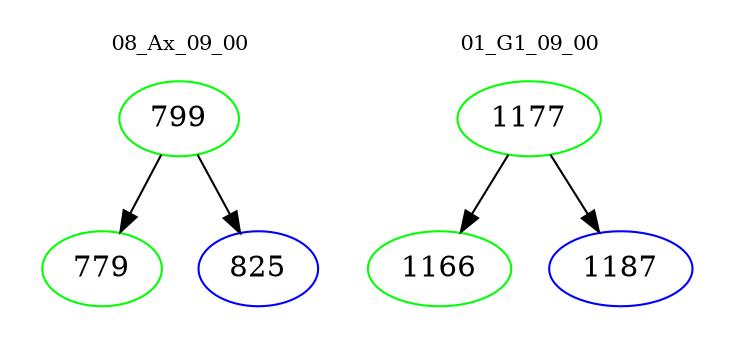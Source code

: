 digraph{
subgraph cluster_0 {
color = white
label = "08_Ax_09_00";
fontsize=10;
T0_799 [label="799", color="green"]
T0_799 -> T0_779 [color="black"]
T0_779 [label="779", color="green"]
T0_799 -> T0_825 [color="black"]
T0_825 [label="825", color="blue"]
}
subgraph cluster_1 {
color = white
label = "01_G1_09_00";
fontsize=10;
T1_1177 [label="1177", color="green"]
T1_1177 -> T1_1166 [color="black"]
T1_1166 [label="1166", color="green"]
T1_1177 -> T1_1187 [color="black"]
T1_1187 [label="1187", color="blue"]
}
}
